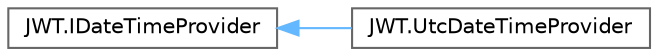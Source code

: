 digraph "Graphical Class Hierarchy"
{
 // LATEX_PDF_SIZE
  bgcolor="transparent";
  edge [fontname=Helvetica,fontsize=10,labelfontname=Helvetica,labelfontsize=10];
  node [fontname=Helvetica,fontsize=10,shape=box,height=0.2,width=0.4];
  rankdir="LR";
  Node0 [id="Node000000",label="JWT.IDateTimeProvider",height=0.2,width=0.4,color="grey40", fillcolor="white", style="filled",URL="$interface_j_w_t_1_1_i_date_time_provider.html",tooltip="Represents a DateTime provider."];
  Node0 -> Node1 [id="edge41_Node000000_Node000001",dir="back",color="steelblue1",style="solid",tooltip=" "];
  Node1 [id="Node000001",label="JWT.UtcDateTimeProvider",height=0.2,width=0.4,color="grey40", fillcolor="white", style="filled",URL="$class_j_w_t_1_1_utc_date_time_provider.html",tooltip="Provider for UTC DateTime."];
}
